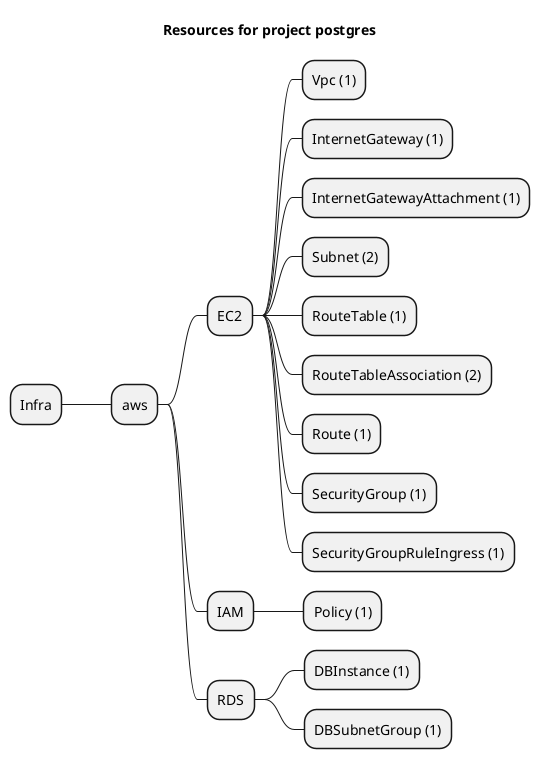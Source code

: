 @startmindmap
title Resources for project postgres
skinparam monochrome true
+ Infra
++ aws
+++ EC2
++++ Vpc (1)
++++ InternetGateway (1)
++++ InternetGatewayAttachment (1)
++++ Subnet (2)
++++ RouteTable (1)
++++ RouteTableAssociation (2)
++++ Route (1)
++++ SecurityGroup (1)
++++ SecurityGroupRuleIngress (1)
+++ IAM
++++ Policy (1)
+++ RDS
++++ DBInstance (1)
++++ DBSubnetGroup (1)
@endmindmap